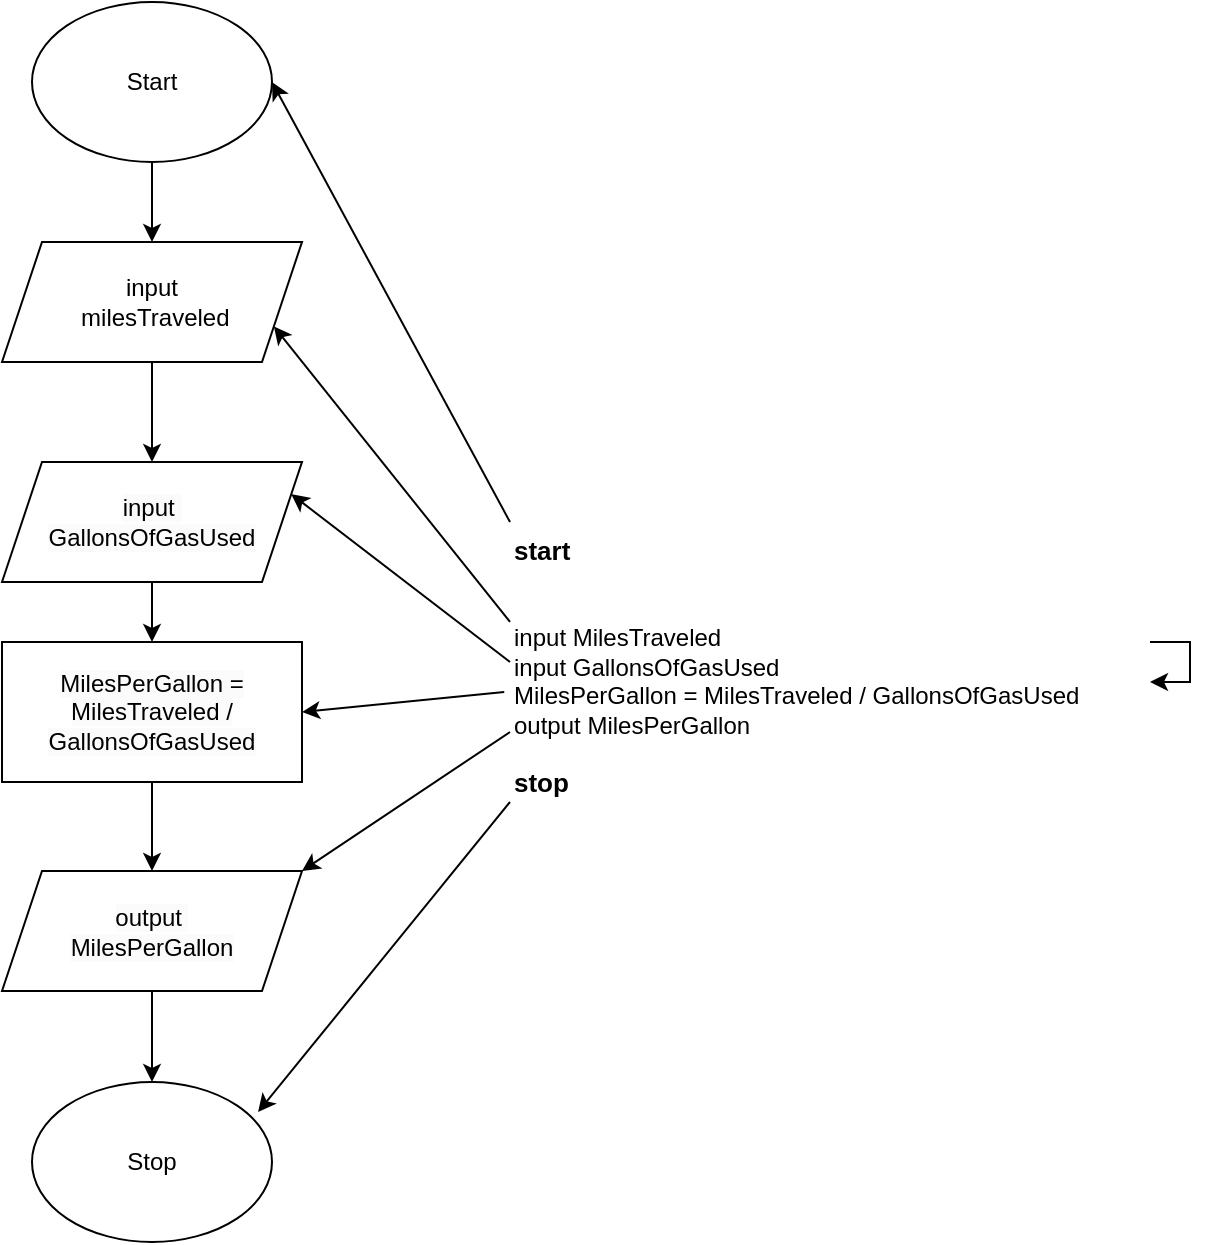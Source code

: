 <mxfile version="24.7.17">
  <diagram id="C5RBs43oDa-KdzZeNtuy" name="Page-1">
    <mxGraphModel dx="472" dy="820" grid="1" gridSize="10" guides="1" tooltips="1" connect="1" arrows="1" fold="1" page="1" pageScale="1" pageWidth="827" pageHeight="1169" math="0" shadow="0">
      <root>
        <mxCell id="WIyWlLk6GJQsqaUBKTNV-0" />
        <mxCell id="WIyWlLk6GJQsqaUBKTNV-1" parent="WIyWlLk6GJQsqaUBKTNV-0" />
        <mxCell id="lEEypS5AeBbEWRAZQjM4-0" value="&lt;b&gt;&lt;font style=&quot;font-size: 13px;&quot;&gt;start&lt;/font&gt;&lt;/b&gt;&lt;div&gt;&amp;nbsp;&lt;br&gt;&lt;br&gt;input MilesTraveled&lt;/div&gt;&lt;div&gt;input GallonsOfGasUsed&lt;/div&gt;&lt;div&gt;MilesPerGallon = MilesTraveled / GallonsOfGasUsed&lt;br&gt;    output MilesPerGallon&lt;/div&gt;&lt;div&gt;&amp;nbsp;&lt;br&gt;&lt;b&gt;&lt;font style=&quot;font-size: 13px;&quot;&gt;stop&lt;/font&gt;&lt;/b&gt;&lt;/div&gt;" style="text;whiteSpace=wrap;html=1;" parent="WIyWlLk6GJQsqaUBKTNV-1" vertex="1">
          <mxGeometry x="414" y="350" width="320" height="140" as="geometry" />
        </mxCell>
        <mxCell id="lEEypS5AeBbEWRAZQjM4-18" value="" style="edgeStyle=orthogonalEdgeStyle;rounded=0;orthogonalLoop=1;jettySize=auto;html=1;" parent="WIyWlLk6GJQsqaUBKTNV-1" source="lEEypS5AeBbEWRAZQjM4-1" target="lEEypS5AeBbEWRAZQjM4-3" edge="1">
          <mxGeometry relative="1" as="geometry" />
        </mxCell>
        <mxCell id="lEEypS5AeBbEWRAZQjM4-1" value="Start" style="ellipse;whiteSpace=wrap;html=1;" parent="WIyWlLk6GJQsqaUBKTNV-1" vertex="1">
          <mxGeometry x="175" y="90" width="120" height="80" as="geometry" />
        </mxCell>
        <mxCell id="lEEypS5AeBbEWRAZQjM4-2" value="Stop" style="ellipse;whiteSpace=wrap;html=1;" parent="WIyWlLk6GJQsqaUBKTNV-1" vertex="1">
          <mxGeometry x="175" y="630" width="120" height="80" as="geometry" />
        </mxCell>
        <mxCell id="lEEypS5AeBbEWRAZQjM4-11" value="" style="edgeStyle=orthogonalEdgeStyle;rounded=0;orthogonalLoop=1;jettySize=auto;html=1;" parent="WIyWlLk6GJQsqaUBKTNV-1" source="lEEypS5AeBbEWRAZQjM4-3" target="lEEypS5AeBbEWRAZQjM4-4" edge="1">
          <mxGeometry relative="1" as="geometry" />
        </mxCell>
        <mxCell id="lEEypS5AeBbEWRAZQjM4-3" value="input&lt;div&gt;&amp;nbsp;milesTraveled&lt;/div&gt;" style="shape=parallelogram;perimeter=parallelogramPerimeter;whiteSpace=wrap;html=1;fixedSize=1;" parent="WIyWlLk6GJQsqaUBKTNV-1" vertex="1">
          <mxGeometry x="160" y="210" width="150" height="60" as="geometry" />
        </mxCell>
        <mxCell id="lEEypS5AeBbEWRAZQjM4-12" value="" style="edgeStyle=orthogonalEdgeStyle;rounded=0;orthogonalLoop=1;jettySize=auto;html=1;" parent="WIyWlLk6GJQsqaUBKTNV-1" source="lEEypS5AeBbEWRAZQjM4-4" target="lEEypS5AeBbEWRAZQjM4-5" edge="1">
          <mxGeometry relative="1" as="geometry" />
        </mxCell>
        <mxCell id="lEEypS5AeBbEWRAZQjM4-4" value="&lt;br&gt;&lt;span style=&quot;color: rgb(0, 0, 0); font-family: Helvetica; font-size: 12px; font-style: normal; font-variant-ligatures: normal; font-variant-caps: normal; font-weight: 400; letter-spacing: normal; orphans: 2; text-align: left; text-indent: 0px; text-transform: none; widows: 2; word-spacing: 0px; -webkit-text-stroke-width: 0px; white-space: normal; background-color: rgb(251, 251, 251); text-decoration-thickness: initial; text-decoration-style: initial; text-decoration-color: initial; display: inline !important; float: none;&quot;&gt;input&amp;nbsp;&lt;/span&gt;&lt;div&gt;&lt;span style=&quot;color: rgb(0, 0, 0); font-family: Helvetica; font-size: 12px; font-style: normal; font-variant-ligatures: normal; font-variant-caps: normal; font-weight: 400; letter-spacing: normal; orphans: 2; text-align: left; text-indent: 0px; text-transform: none; widows: 2; word-spacing: 0px; -webkit-text-stroke-width: 0px; white-space: normal; background-color: rgb(251, 251, 251); text-decoration-thickness: initial; text-decoration-style: initial; text-decoration-color: initial; display: inline !important; float: none;&quot;&gt;GallonsOfGasUsed&lt;/span&gt;&lt;br&gt;&lt;br&gt;&lt;/div&gt;" style="shape=parallelogram;perimeter=parallelogramPerimeter;whiteSpace=wrap;html=1;fixedSize=1;" parent="WIyWlLk6GJQsqaUBKTNV-1" vertex="1">
          <mxGeometry x="160" y="320" width="150" height="60" as="geometry" />
        </mxCell>
        <mxCell id="lEEypS5AeBbEWRAZQjM4-13" value="" style="edgeStyle=orthogonalEdgeStyle;rounded=0;orthogonalLoop=1;jettySize=auto;html=1;" parent="WIyWlLk6GJQsqaUBKTNV-1" source="lEEypS5AeBbEWRAZQjM4-5" target="lEEypS5AeBbEWRAZQjM4-6" edge="1">
          <mxGeometry relative="1" as="geometry" />
        </mxCell>
        <mxCell id="lEEypS5AeBbEWRAZQjM4-5" value="&lt;br&gt;&lt;span style=&quot;color: rgb(0, 0, 0); font-family: Helvetica; font-size: 12px; font-style: normal; font-variant-ligatures: normal; font-variant-caps: normal; font-weight: 400; letter-spacing: normal; orphans: 2; text-align: left; text-indent: 0px; text-transform: none; widows: 2; word-spacing: 0px; -webkit-text-stroke-width: 0px; white-space: normal; background-color: rgb(251, 251, 251); text-decoration-thickness: initial; text-decoration-style: initial; text-decoration-color: initial; display: inline !important; float: none;&quot;&gt;MilesPerGallon = MilesTraveled / GallonsOfGasUsed&lt;/span&gt;&lt;div&gt;&lt;br/&gt;&lt;/div&gt;" style="rounded=0;whiteSpace=wrap;html=1;" parent="WIyWlLk6GJQsqaUBKTNV-1" vertex="1">
          <mxGeometry x="160" y="410" width="150" height="70" as="geometry" />
        </mxCell>
        <mxCell id="lEEypS5AeBbEWRAZQjM4-14" value="" style="edgeStyle=orthogonalEdgeStyle;rounded=0;orthogonalLoop=1;jettySize=auto;html=1;" parent="WIyWlLk6GJQsqaUBKTNV-1" source="lEEypS5AeBbEWRAZQjM4-6" target="lEEypS5AeBbEWRAZQjM4-2" edge="1">
          <mxGeometry relative="1" as="geometry" />
        </mxCell>
        <mxCell id="lEEypS5AeBbEWRAZQjM4-6" value="&lt;br&gt;&lt;span style=&quot;color: rgb(0, 0, 0); font-family: Helvetica; font-size: 12px; font-style: normal; font-variant-ligatures: normal; font-variant-caps: normal; font-weight: 400; letter-spacing: normal; orphans: 2; text-align: left; text-indent: 0px; text-transform: none; widows: 2; word-spacing: 0px; -webkit-text-stroke-width: 0px; white-space: normal; background-color: rgb(251, 251, 251); text-decoration-thickness: initial; text-decoration-style: initial; text-decoration-color: initial; display: inline !important; float: none;&quot;&gt;output&amp;nbsp;&lt;/span&gt;&lt;div&gt;&lt;span style=&quot;color: rgb(0, 0, 0); font-family: Helvetica; font-size: 12px; font-style: normal; font-variant-ligatures: normal; font-variant-caps: normal; font-weight: 400; letter-spacing: normal; orphans: 2; text-align: left; text-indent: 0px; text-transform: none; widows: 2; word-spacing: 0px; -webkit-text-stroke-width: 0px; white-space: normal; background-color: rgb(251, 251, 251); text-decoration-thickness: initial; text-decoration-style: initial; text-decoration-color: initial; display: inline !important; float: none;&quot;&gt;MilesPerGallon&lt;/span&gt;&lt;br&gt;&lt;br&gt;&lt;/div&gt;" style="shape=parallelogram;perimeter=parallelogramPerimeter;whiteSpace=wrap;html=1;fixedSize=1;" parent="WIyWlLk6GJQsqaUBKTNV-1" vertex="1">
          <mxGeometry x="160" y="524.5" width="150" height="60" as="geometry" />
        </mxCell>
        <mxCell id="lEEypS5AeBbEWRAZQjM4-19" value="" style="endArrow=classic;html=1;rounded=0;exitX=0;exitY=0;exitDx=0;exitDy=0;entryX=1;entryY=0.5;entryDx=0;entryDy=0;" parent="WIyWlLk6GJQsqaUBKTNV-1" source="lEEypS5AeBbEWRAZQjM4-0" target="lEEypS5AeBbEWRAZQjM4-1" edge="1">
          <mxGeometry width="50" height="50" relative="1" as="geometry">
            <mxPoint x="250" y="450" as="sourcePoint" />
            <mxPoint x="300" y="400" as="targetPoint" />
          </mxGeometry>
        </mxCell>
        <mxCell id="lEEypS5AeBbEWRAZQjM4-21" style="edgeStyle=orthogonalEdgeStyle;rounded=0;orthogonalLoop=1;jettySize=auto;html=1;" parent="WIyWlLk6GJQsqaUBKTNV-1" source="lEEypS5AeBbEWRAZQjM4-0" target="lEEypS5AeBbEWRAZQjM4-0" edge="1">
          <mxGeometry relative="1" as="geometry" />
        </mxCell>
        <mxCell id="lEEypS5AeBbEWRAZQjM4-31" value="" style="endArrow=classic;html=1;rounded=0;exitX=0;exitY=1;exitDx=0;exitDy=0;entryX=0.942;entryY=0.188;entryDx=0;entryDy=0;entryPerimeter=0;" parent="WIyWlLk6GJQsqaUBKTNV-1" source="lEEypS5AeBbEWRAZQjM4-0" target="lEEypS5AeBbEWRAZQjM4-2" edge="1">
          <mxGeometry width="50" height="50" relative="1" as="geometry">
            <mxPoint x="340" y="450" as="sourcePoint" />
            <mxPoint x="390" y="400" as="targetPoint" />
          </mxGeometry>
        </mxCell>
        <mxCell id="lEEypS5AeBbEWRAZQjM4-32" value="" style="endArrow=classic;html=1;rounded=0;entryX=1;entryY=0.75;entryDx=0;entryDy=0;exitX=0;exitY=0.357;exitDx=0;exitDy=0;exitPerimeter=0;" parent="WIyWlLk6GJQsqaUBKTNV-1" source="lEEypS5AeBbEWRAZQjM4-0" target="lEEypS5AeBbEWRAZQjM4-3" edge="1">
          <mxGeometry width="50" height="50" relative="1" as="geometry">
            <mxPoint x="340" y="450" as="sourcePoint" />
            <mxPoint x="390" y="400" as="targetPoint" />
          </mxGeometry>
        </mxCell>
        <mxCell id="lEEypS5AeBbEWRAZQjM4-33" value="" style="endArrow=classic;html=1;rounded=0;entryX=1;entryY=0;entryDx=0;entryDy=0;exitX=0;exitY=0.75;exitDx=0;exitDy=0;" parent="WIyWlLk6GJQsqaUBKTNV-1" source="lEEypS5AeBbEWRAZQjM4-0" target="lEEypS5AeBbEWRAZQjM4-6" edge="1">
          <mxGeometry width="50" height="50" relative="1" as="geometry">
            <mxPoint x="340" y="450" as="sourcePoint" />
            <mxPoint x="390" y="400" as="targetPoint" />
          </mxGeometry>
        </mxCell>
        <mxCell id="lEEypS5AeBbEWRAZQjM4-34" value="" style="endArrow=classic;html=1;rounded=0;entryX=1;entryY=0.25;entryDx=0;entryDy=0;exitX=0;exitY=0.5;exitDx=0;exitDy=0;" parent="WIyWlLk6GJQsqaUBKTNV-1" source="lEEypS5AeBbEWRAZQjM4-0" target="lEEypS5AeBbEWRAZQjM4-4" edge="1">
          <mxGeometry width="50" height="50" relative="1" as="geometry">
            <mxPoint x="380" y="410" as="sourcePoint" />
            <mxPoint x="390" y="400" as="targetPoint" />
          </mxGeometry>
        </mxCell>
        <mxCell id="lEEypS5AeBbEWRAZQjM4-35" value="" style="endArrow=classic;html=1;rounded=0;exitX=-0.009;exitY=0.607;exitDx=0;exitDy=0;exitPerimeter=0;entryX=1;entryY=0.5;entryDx=0;entryDy=0;" parent="WIyWlLk6GJQsqaUBKTNV-1" source="lEEypS5AeBbEWRAZQjM4-0" target="lEEypS5AeBbEWRAZQjM4-5" edge="1">
          <mxGeometry width="50" height="50" relative="1" as="geometry">
            <mxPoint x="340" y="450" as="sourcePoint" />
            <mxPoint x="390" y="400" as="targetPoint" />
          </mxGeometry>
        </mxCell>
      </root>
    </mxGraphModel>
  </diagram>
</mxfile>
